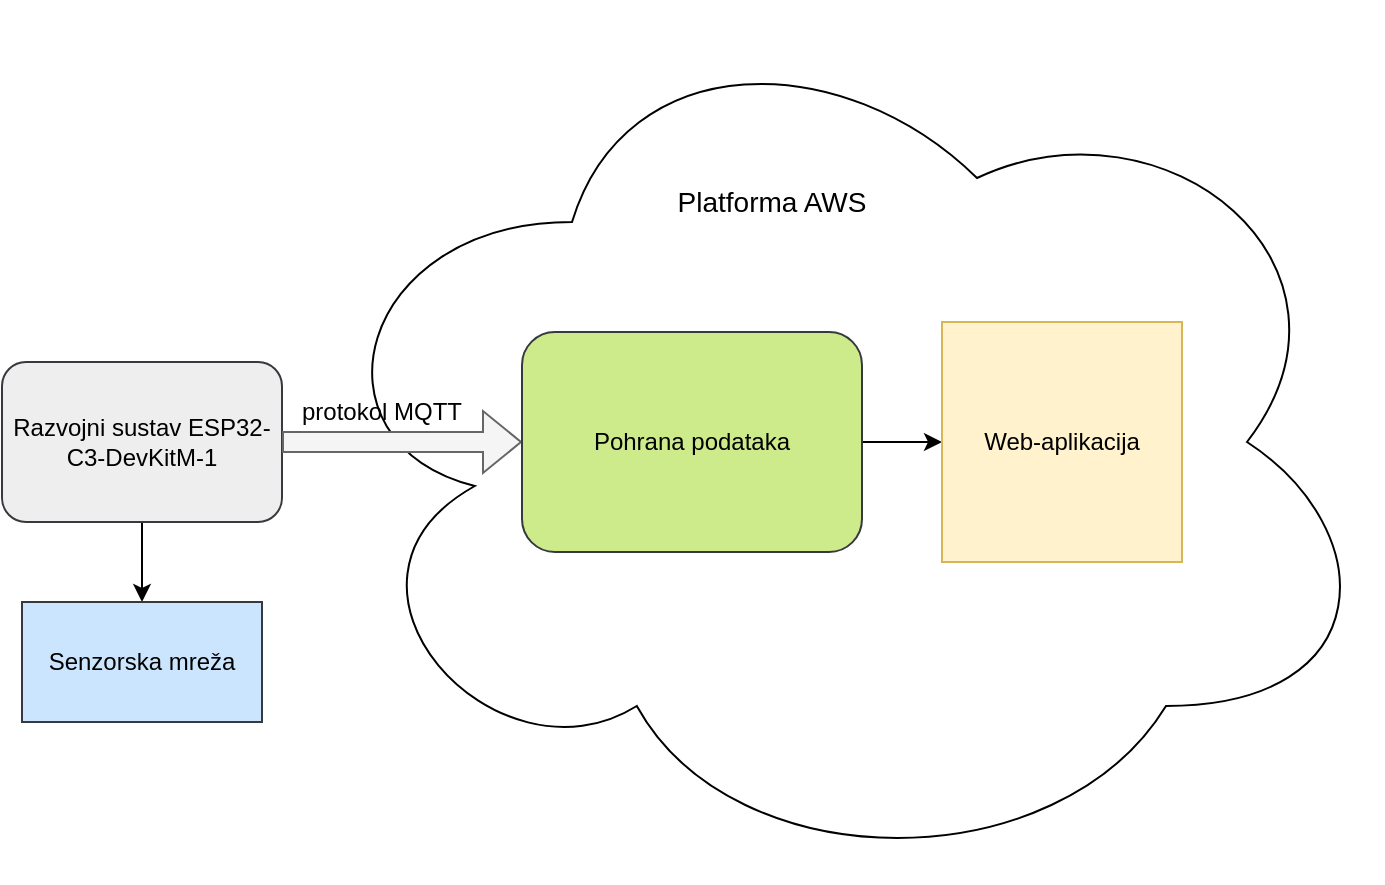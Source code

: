 <mxfile version="24.6.3" type="device">
  <diagram name="Page-1" id="azMvJOTC0xZDQvXUZxU9">
    <mxGraphModel dx="1050" dy="538" grid="1" gridSize="10" guides="1" tooltips="1" connect="1" arrows="1" fold="1" page="1" pageScale="1" pageWidth="850" pageHeight="1100" math="0" shadow="0">
      <root>
        <mxCell id="0" />
        <mxCell id="1" parent="0" />
        <mxCell id="Tys-5YWx5h9Q3Cw2X89z-12" value="" style="ellipse;shape=cloud;whiteSpace=wrap;html=1;" parent="1" vertex="1">
          <mxGeometry x="270" y="20" width="540" height="440" as="geometry" />
        </mxCell>
        <mxCell id="Tys-5YWx5h9Q3Cw2X89z-13" style="edgeStyle=orthogonalEdgeStyle;rounded=0;orthogonalLoop=1;jettySize=auto;html=1;entryX=0.5;entryY=0;entryDx=0;entryDy=0;" parent="1" source="Tys-5YWx5h9Q3Cw2X89z-1" target="Tys-5YWx5h9Q3Cw2X89z-10" edge="1">
          <mxGeometry relative="1" as="geometry" />
        </mxCell>
        <mxCell id="Tys-5YWx5h9Q3Cw2X89z-1" value="Razvojni sustav ESP32-C3-DevKitM-1" style="rounded=1;whiteSpace=wrap;html=1;fillColor=#eeeeee;strokeColor=#36393d;" parent="1" vertex="1">
          <mxGeometry x="120" y="200" width="140" height="80" as="geometry" />
        </mxCell>
        <mxCell id="Tys-5YWx5h9Q3Cw2X89z-2" value="" style="shape=flexArrow;endArrow=classic;html=1;rounded=0;exitX=1;exitY=0.5;exitDx=0;exitDy=0;fillColor=#f5f5f5;strokeColor=#666666;entryX=0;entryY=0.5;entryDx=0;entryDy=0;" parent="1" source="Tys-5YWx5h9Q3Cw2X89z-1" target="Tys-5YWx5h9Q3Cw2X89z-3" edge="1">
          <mxGeometry width="50" height="50" relative="1" as="geometry">
            <mxPoint x="400" y="300" as="sourcePoint" />
            <mxPoint x="340" y="240" as="targetPoint" />
          </mxGeometry>
        </mxCell>
        <mxCell id="Tys-5YWx5h9Q3Cw2X89z-14" style="edgeStyle=orthogonalEdgeStyle;rounded=0;orthogonalLoop=1;jettySize=auto;html=1;entryX=0;entryY=0.5;entryDx=0;entryDy=0;" parent="1" source="Tys-5YWx5h9Q3Cw2X89z-3" target="Tys-5YWx5h9Q3Cw2X89z-8" edge="1">
          <mxGeometry relative="1" as="geometry" />
        </mxCell>
        <mxCell id="Tys-5YWx5h9Q3Cw2X89z-3" value="&lt;div&gt;Pohrana podataka&lt;br&gt;&lt;/div&gt;" style="rounded=1;whiteSpace=wrap;html=1;fillColor=#cdeb8b;strokeColor=#36393d;" parent="1" vertex="1">
          <mxGeometry x="380" y="185" width="170" height="110" as="geometry" />
        </mxCell>
        <mxCell id="Tys-5YWx5h9Q3Cw2X89z-8" value="&lt;div&gt;Web-aplikacija&lt;/div&gt;" style="rounded=0;whiteSpace=wrap;html=1;fillColor=#fff2cc;strokeColor=#d6b656;" parent="1" vertex="1">
          <mxGeometry x="590" y="180" width="120" height="120" as="geometry" />
        </mxCell>
        <mxCell id="Tys-5YWx5h9Q3Cw2X89z-10" value="Senzorska mreža" style="rounded=0;whiteSpace=wrap;html=1;fillColor=#cce5ff;strokeColor=#36393d;" parent="1" vertex="1">
          <mxGeometry x="130" y="320" width="120" height="60" as="geometry" />
        </mxCell>
        <mxCell id="Tys-5YWx5h9Q3Cw2X89z-15" value="protokol MQTT" style="text;html=1;align=center;verticalAlign=middle;whiteSpace=wrap;rounded=0;" parent="1" vertex="1">
          <mxGeometry x="260" y="210" width="100" height="30" as="geometry" />
        </mxCell>
        <mxCell id="Tys-5YWx5h9Q3Cw2X89z-16" value="&lt;font style=&quot;font-size: 14px;&quot;&gt;Platforma AWS&lt;/font&gt;" style="text;html=1;align=center;verticalAlign=middle;whiteSpace=wrap;rounded=0;" parent="1" vertex="1">
          <mxGeometry x="450" y="100" width="110" height="40" as="geometry" />
        </mxCell>
      </root>
    </mxGraphModel>
  </diagram>
</mxfile>
